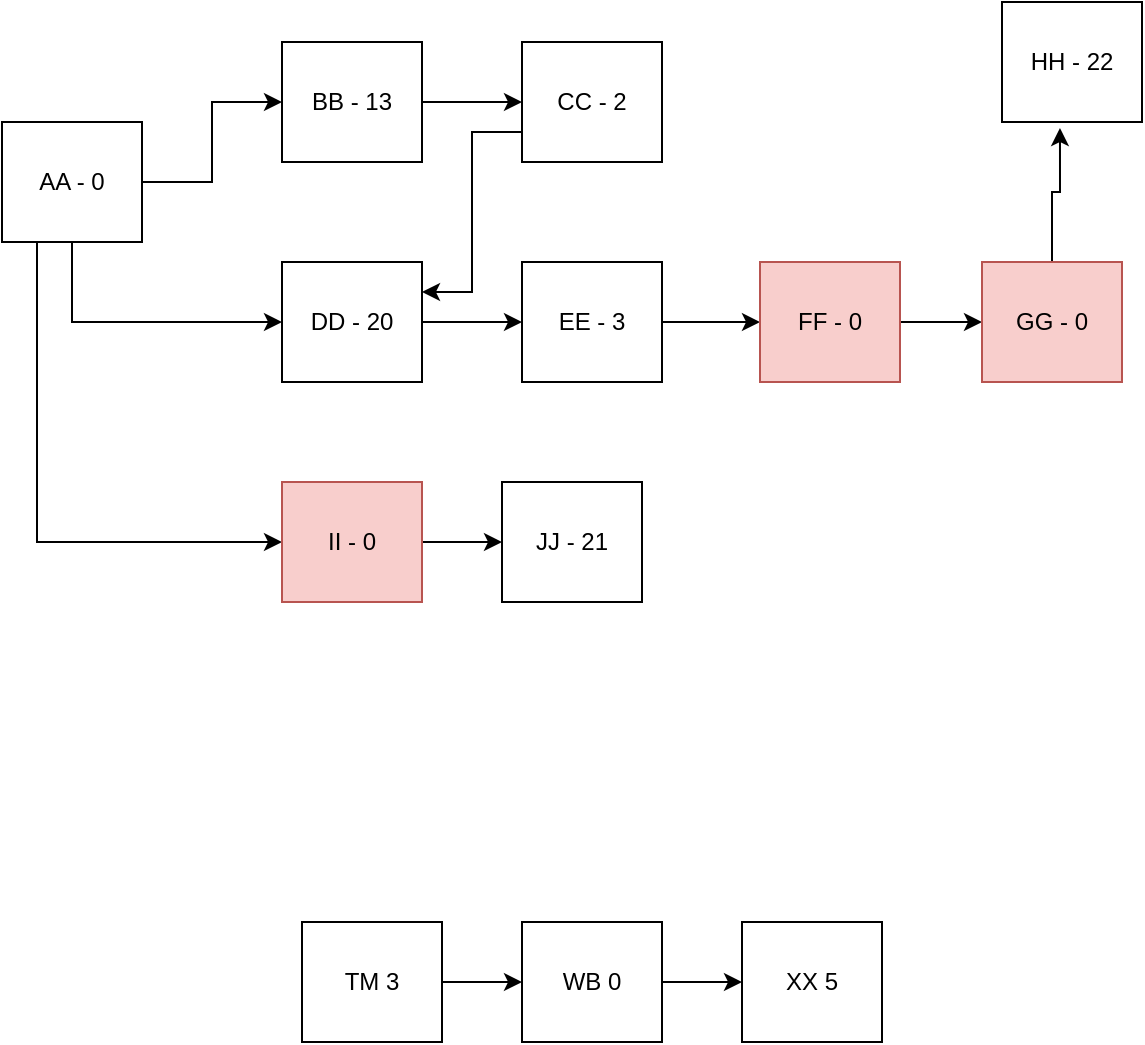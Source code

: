 <mxfile version="20.6.2" type="device"><diagram id="a2J8t9EPrcHttEEJ7jHk" name="Page-1"><mxGraphModel dx="1306" dy="862" grid="1" gridSize="10" guides="1" tooltips="1" connect="1" arrows="1" fold="1" page="1" pageScale="1" pageWidth="827" pageHeight="1169" math="0" shadow="0"><root><mxCell id="0"/><mxCell id="1" parent="0"/><mxCell id="_ncfCiJ2lCsNjm78tInf-13" style="edgeStyle=orthogonalEdgeStyle;rounded=0;orthogonalLoop=1;jettySize=auto;html=1;exitX=1;exitY=0.5;exitDx=0;exitDy=0;entryX=0;entryY=0.5;entryDx=0;entryDy=0;" parent="1" source="_ncfCiJ2lCsNjm78tInf-1" target="_ncfCiJ2lCsNjm78tInf-2" edge="1"><mxGeometry relative="1" as="geometry"/></mxCell><mxCell id="_ncfCiJ2lCsNjm78tInf-15" style="edgeStyle=orthogonalEdgeStyle;rounded=0;orthogonalLoop=1;jettySize=auto;html=1;exitX=0.5;exitY=1;exitDx=0;exitDy=0;entryX=0;entryY=0.5;entryDx=0;entryDy=0;" parent="1" source="_ncfCiJ2lCsNjm78tInf-1" target="_ncfCiJ2lCsNjm78tInf-6" edge="1"><mxGeometry relative="1" as="geometry"/></mxCell><mxCell id="_ncfCiJ2lCsNjm78tInf-16" style="edgeStyle=orthogonalEdgeStyle;rounded=0;orthogonalLoop=1;jettySize=auto;html=1;exitX=0.25;exitY=1;exitDx=0;exitDy=0;entryX=0;entryY=0.5;entryDx=0;entryDy=0;" parent="1" source="_ncfCiJ2lCsNjm78tInf-1" target="_ncfCiJ2lCsNjm78tInf-11" edge="1"><mxGeometry relative="1" as="geometry"/></mxCell><mxCell id="_ncfCiJ2lCsNjm78tInf-1" value="AA - 0" style="rounded=0;whiteSpace=wrap;html=1;" parent="1" vertex="1"><mxGeometry y="430" width="70" height="60" as="geometry"/></mxCell><mxCell id="_ncfCiJ2lCsNjm78tInf-17" style="edgeStyle=orthogonalEdgeStyle;rounded=0;orthogonalLoop=1;jettySize=auto;html=1;exitX=1;exitY=0.5;exitDx=0;exitDy=0;entryX=0;entryY=0.5;entryDx=0;entryDy=0;" parent="1" source="_ncfCiJ2lCsNjm78tInf-2" target="_ncfCiJ2lCsNjm78tInf-5" edge="1"><mxGeometry relative="1" as="geometry"/></mxCell><mxCell id="_ncfCiJ2lCsNjm78tInf-2" value="BB - 13" style="rounded=0;whiteSpace=wrap;html=1;" parent="1" vertex="1"><mxGeometry x="140" y="390" width="70" height="60" as="geometry"/></mxCell><mxCell id="_ncfCiJ2lCsNjm78tInf-18" style="edgeStyle=orthogonalEdgeStyle;rounded=0;orthogonalLoop=1;jettySize=auto;html=1;exitX=0;exitY=0.75;exitDx=0;exitDy=0;entryX=1;entryY=0.25;entryDx=0;entryDy=0;" parent="1" source="_ncfCiJ2lCsNjm78tInf-5" target="_ncfCiJ2lCsNjm78tInf-6" edge="1"><mxGeometry relative="1" as="geometry"/></mxCell><mxCell id="_ncfCiJ2lCsNjm78tInf-5" value="CC - 2" style="rounded=0;whiteSpace=wrap;html=1;" parent="1" vertex="1"><mxGeometry x="260" y="390" width="70" height="60" as="geometry"/></mxCell><mxCell id="_ncfCiJ2lCsNjm78tInf-19" style="edgeStyle=orthogonalEdgeStyle;rounded=0;orthogonalLoop=1;jettySize=auto;html=1;exitX=1;exitY=0.5;exitDx=0;exitDy=0;entryX=0;entryY=0.5;entryDx=0;entryDy=0;" parent="1" source="_ncfCiJ2lCsNjm78tInf-6" target="_ncfCiJ2lCsNjm78tInf-7" edge="1"><mxGeometry relative="1" as="geometry"/></mxCell><mxCell id="_ncfCiJ2lCsNjm78tInf-6" value="DD - 20" style="rounded=0;whiteSpace=wrap;html=1;" parent="1" vertex="1"><mxGeometry x="140" y="500" width="70" height="60" as="geometry"/></mxCell><mxCell id="_ncfCiJ2lCsNjm78tInf-21" style="edgeStyle=orthogonalEdgeStyle;rounded=0;orthogonalLoop=1;jettySize=auto;html=1;exitX=1;exitY=0.5;exitDx=0;exitDy=0;entryX=0;entryY=0.5;entryDx=0;entryDy=0;" parent="1" source="_ncfCiJ2lCsNjm78tInf-7" target="_ncfCiJ2lCsNjm78tInf-8" edge="1"><mxGeometry relative="1" as="geometry"/></mxCell><mxCell id="_ncfCiJ2lCsNjm78tInf-7" value="EE - 3" style="rounded=0;whiteSpace=wrap;html=1;" parent="1" vertex="1"><mxGeometry x="260" y="500" width="70" height="60" as="geometry"/></mxCell><mxCell id="_ncfCiJ2lCsNjm78tInf-22" style="edgeStyle=orthogonalEdgeStyle;rounded=0;orthogonalLoop=1;jettySize=auto;html=1;exitX=1;exitY=0.5;exitDx=0;exitDy=0;entryX=0;entryY=0.5;entryDx=0;entryDy=0;" parent="1" source="_ncfCiJ2lCsNjm78tInf-8" target="_ncfCiJ2lCsNjm78tInf-9" edge="1"><mxGeometry relative="1" as="geometry"/></mxCell><mxCell id="_ncfCiJ2lCsNjm78tInf-8" value="FF - 0" style="rounded=0;whiteSpace=wrap;html=1;fillColor=#f8cecc;strokeColor=#b85450;" parent="1" vertex="1"><mxGeometry x="379" y="500" width="70" height="60" as="geometry"/></mxCell><mxCell id="_ncfCiJ2lCsNjm78tInf-23" style="edgeStyle=orthogonalEdgeStyle;rounded=0;orthogonalLoop=1;jettySize=auto;html=1;exitX=0.5;exitY=0;exitDx=0;exitDy=0;entryX=0.414;entryY=1.05;entryDx=0;entryDy=0;entryPerimeter=0;" parent="1" source="_ncfCiJ2lCsNjm78tInf-9" target="_ncfCiJ2lCsNjm78tInf-10" edge="1"><mxGeometry relative="1" as="geometry"/></mxCell><mxCell id="_ncfCiJ2lCsNjm78tInf-9" value="GG - 0" style="rounded=0;whiteSpace=wrap;html=1;fillColor=#f8cecc;strokeColor=#b85450;" parent="1" vertex="1"><mxGeometry x="490" y="500" width="70" height="60" as="geometry"/></mxCell><mxCell id="_ncfCiJ2lCsNjm78tInf-10" value="HH - 22" style="rounded=0;whiteSpace=wrap;html=1;" parent="1" vertex="1"><mxGeometry x="500" y="370" width="70" height="60" as="geometry"/></mxCell><mxCell id="_ncfCiJ2lCsNjm78tInf-24" style="edgeStyle=orthogonalEdgeStyle;rounded=0;orthogonalLoop=1;jettySize=auto;html=1;exitX=1;exitY=0.5;exitDx=0;exitDy=0;entryX=0;entryY=0.5;entryDx=0;entryDy=0;" parent="1" source="_ncfCiJ2lCsNjm78tInf-11" target="_ncfCiJ2lCsNjm78tInf-12" edge="1"><mxGeometry relative="1" as="geometry"/></mxCell><mxCell id="_ncfCiJ2lCsNjm78tInf-11" value="II - 0" style="rounded=0;whiteSpace=wrap;html=1;fillColor=#f8cecc;strokeColor=#b85450;" parent="1" vertex="1"><mxGeometry x="140" y="610" width="70" height="60" as="geometry"/></mxCell><mxCell id="_ncfCiJ2lCsNjm78tInf-12" value="JJ - 21" style="rounded=0;whiteSpace=wrap;html=1;" parent="1" vertex="1"><mxGeometry x="250" y="610" width="70" height="60" as="geometry"/></mxCell><mxCell id="IvxgtXt_kUlpYxljEyQT-4" style="edgeStyle=orthogonalEdgeStyle;rounded=0;orthogonalLoop=1;jettySize=auto;html=1;exitX=1;exitY=0.5;exitDx=0;exitDy=0;fontSize=14;" edge="1" parent="1" source="IvxgtXt_kUlpYxljEyQT-1" target="IvxgtXt_kUlpYxljEyQT-2"><mxGeometry relative="1" as="geometry"/></mxCell><mxCell id="IvxgtXt_kUlpYxljEyQT-1" value="TM 3" style="rounded=0;whiteSpace=wrap;html=1;" vertex="1" parent="1"><mxGeometry x="150" y="830" width="70" height="60" as="geometry"/></mxCell><mxCell id="IvxgtXt_kUlpYxljEyQT-5" style="edgeStyle=orthogonalEdgeStyle;rounded=0;orthogonalLoop=1;jettySize=auto;html=1;exitX=1;exitY=0.5;exitDx=0;exitDy=0;entryX=0;entryY=0.5;entryDx=0;entryDy=0;fontSize=14;" edge="1" parent="1" source="IvxgtXt_kUlpYxljEyQT-2" target="IvxgtXt_kUlpYxljEyQT-3"><mxGeometry relative="1" as="geometry"/></mxCell><mxCell id="IvxgtXt_kUlpYxljEyQT-2" value="WB 0" style="rounded=0;whiteSpace=wrap;html=1;" vertex="1" parent="1"><mxGeometry x="260" y="830" width="70" height="60" as="geometry"/></mxCell><mxCell id="IvxgtXt_kUlpYxljEyQT-3" value="XX 5" style="rounded=0;whiteSpace=wrap;html=1;" vertex="1" parent="1"><mxGeometry x="370" y="830" width="70" height="60" as="geometry"/></mxCell></root></mxGraphModel></diagram></mxfile>
